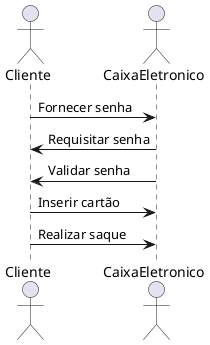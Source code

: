 @startuml CasoDeUso
actor Cliente
actor CaixaEletronico

Cliente -> CaixaEletronico : Fornecer senha
CaixaEletronico -> Cliente : Requisitar senha
CaixaEletronico -> Cliente : Validar senha
Cliente -> CaixaEletronico : Inserir cartão
Cliente -> CaixaEletronico : Realizar saque
@enduml